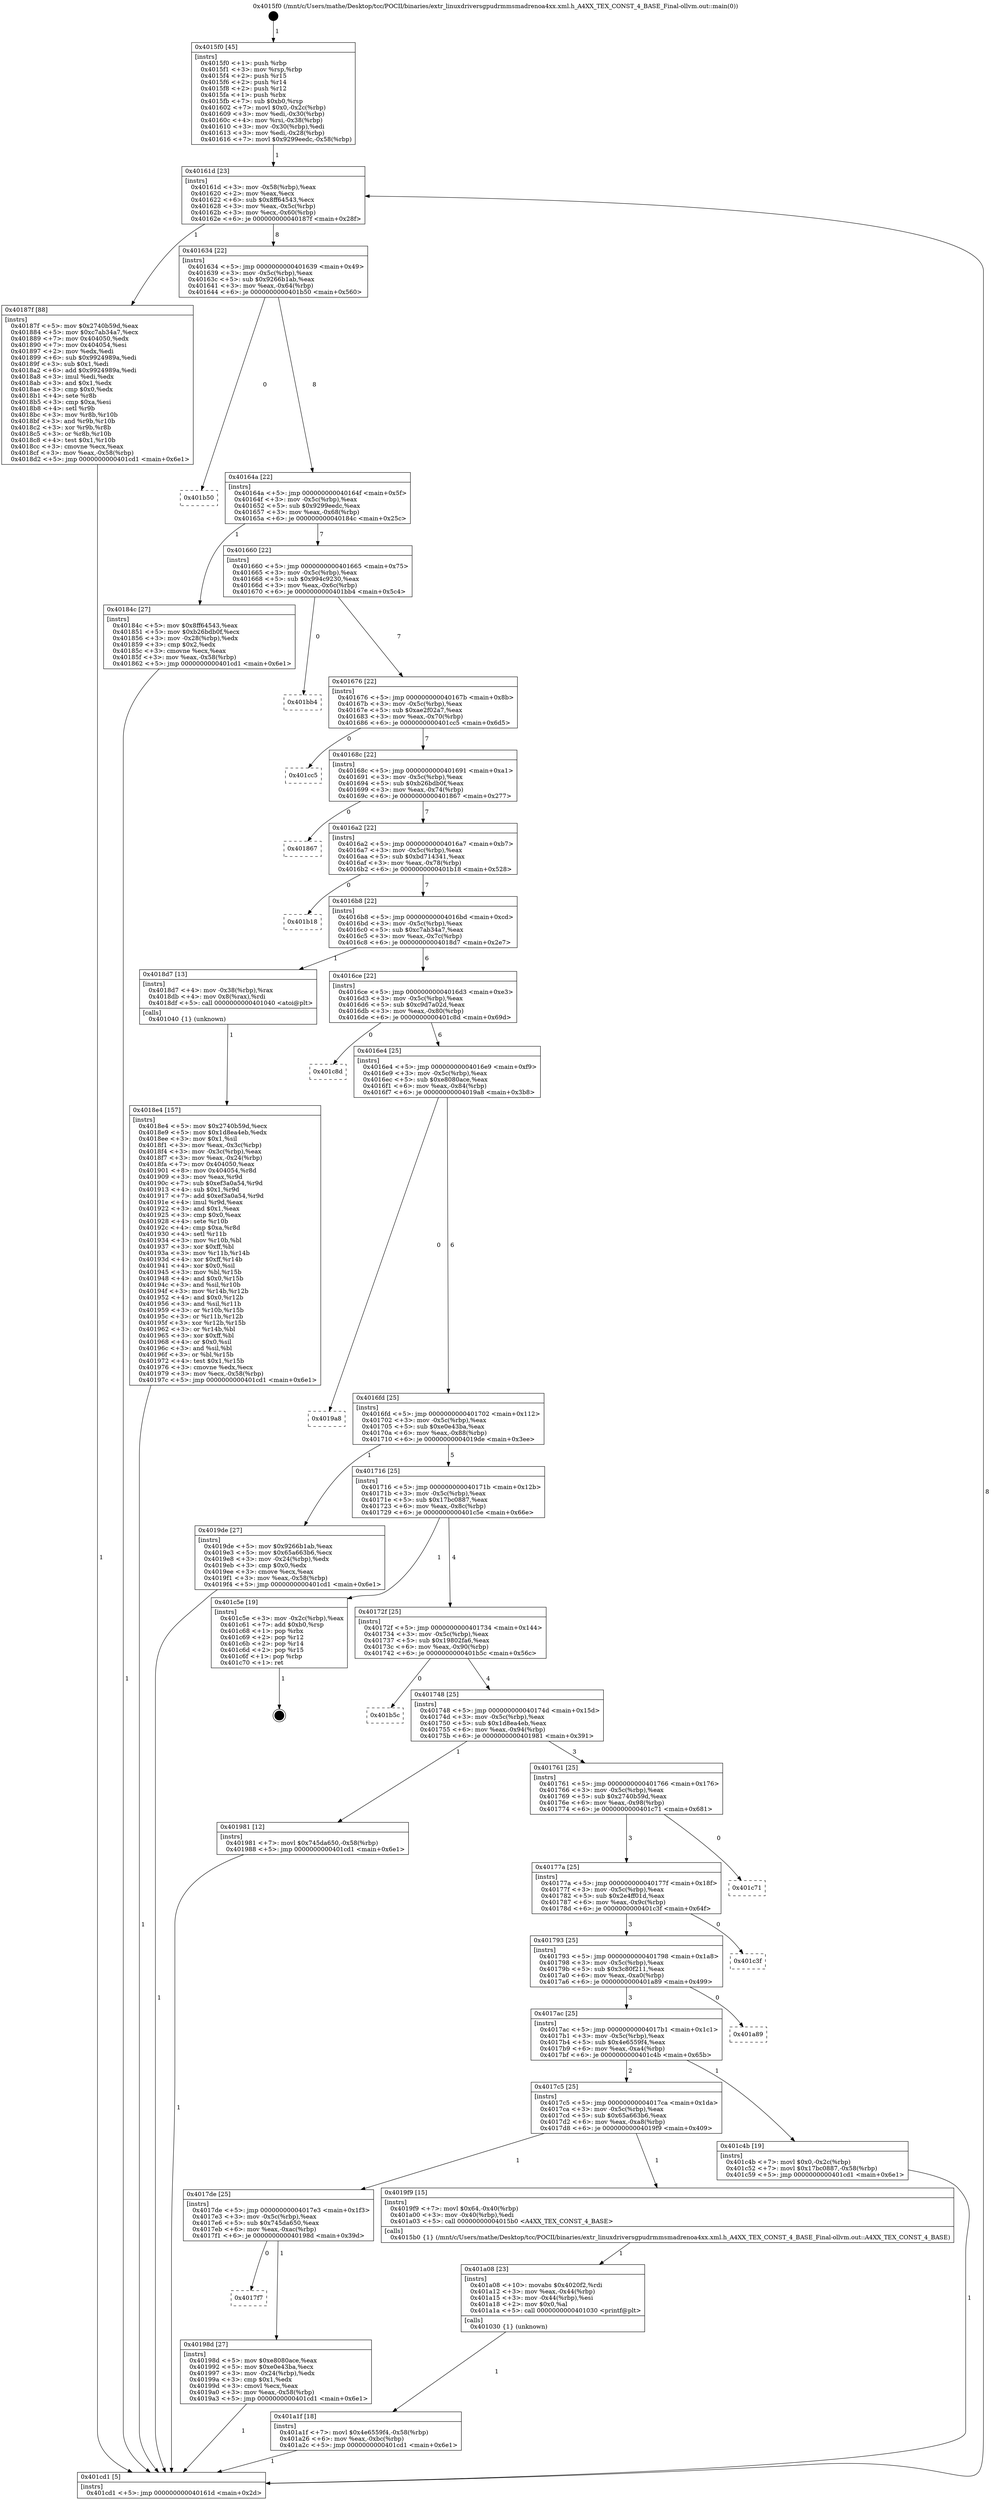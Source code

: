 digraph "0x4015f0" {
  label = "0x4015f0 (/mnt/c/Users/mathe/Desktop/tcc/POCII/binaries/extr_linuxdriversgpudrmmsmadrenoa4xx.xml.h_A4XX_TEX_CONST_4_BASE_Final-ollvm.out::main(0))"
  labelloc = "t"
  node[shape=record]

  Entry [label="",width=0.3,height=0.3,shape=circle,fillcolor=black,style=filled]
  "0x40161d" [label="{
     0x40161d [23]\l
     | [instrs]\l
     &nbsp;&nbsp;0x40161d \<+3\>: mov -0x58(%rbp),%eax\l
     &nbsp;&nbsp;0x401620 \<+2\>: mov %eax,%ecx\l
     &nbsp;&nbsp;0x401622 \<+6\>: sub $0x8ff64543,%ecx\l
     &nbsp;&nbsp;0x401628 \<+3\>: mov %eax,-0x5c(%rbp)\l
     &nbsp;&nbsp;0x40162b \<+3\>: mov %ecx,-0x60(%rbp)\l
     &nbsp;&nbsp;0x40162e \<+6\>: je 000000000040187f \<main+0x28f\>\l
  }"]
  "0x40187f" [label="{
     0x40187f [88]\l
     | [instrs]\l
     &nbsp;&nbsp;0x40187f \<+5\>: mov $0x2740b59d,%eax\l
     &nbsp;&nbsp;0x401884 \<+5\>: mov $0xc7ab34a7,%ecx\l
     &nbsp;&nbsp;0x401889 \<+7\>: mov 0x404050,%edx\l
     &nbsp;&nbsp;0x401890 \<+7\>: mov 0x404054,%esi\l
     &nbsp;&nbsp;0x401897 \<+2\>: mov %edx,%edi\l
     &nbsp;&nbsp;0x401899 \<+6\>: sub $0x9924989a,%edi\l
     &nbsp;&nbsp;0x40189f \<+3\>: sub $0x1,%edi\l
     &nbsp;&nbsp;0x4018a2 \<+6\>: add $0x9924989a,%edi\l
     &nbsp;&nbsp;0x4018a8 \<+3\>: imul %edi,%edx\l
     &nbsp;&nbsp;0x4018ab \<+3\>: and $0x1,%edx\l
     &nbsp;&nbsp;0x4018ae \<+3\>: cmp $0x0,%edx\l
     &nbsp;&nbsp;0x4018b1 \<+4\>: sete %r8b\l
     &nbsp;&nbsp;0x4018b5 \<+3\>: cmp $0xa,%esi\l
     &nbsp;&nbsp;0x4018b8 \<+4\>: setl %r9b\l
     &nbsp;&nbsp;0x4018bc \<+3\>: mov %r8b,%r10b\l
     &nbsp;&nbsp;0x4018bf \<+3\>: and %r9b,%r10b\l
     &nbsp;&nbsp;0x4018c2 \<+3\>: xor %r9b,%r8b\l
     &nbsp;&nbsp;0x4018c5 \<+3\>: or %r8b,%r10b\l
     &nbsp;&nbsp;0x4018c8 \<+4\>: test $0x1,%r10b\l
     &nbsp;&nbsp;0x4018cc \<+3\>: cmovne %ecx,%eax\l
     &nbsp;&nbsp;0x4018cf \<+3\>: mov %eax,-0x58(%rbp)\l
     &nbsp;&nbsp;0x4018d2 \<+5\>: jmp 0000000000401cd1 \<main+0x6e1\>\l
  }"]
  "0x401634" [label="{
     0x401634 [22]\l
     | [instrs]\l
     &nbsp;&nbsp;0x401634 \<+5\>: jmp 0000000000401639 \<main+0x49\>\l
     &nbsp;&nbsp;0x401639 \<+3\>: mov -0x5c(%rbp),%eax\l
     &nbsp;&nbsp;0x40163c \<+5\>: sub $0x9266b1ab,%eax\l
     &nbsp;&nbsp;0x401641 \<+3\>: mov %eax,-0x64(%rbp)\l
     &nbsp;&nbsp;0x401644 \<+6\>: je 0000000000401b50 \<main+0x560\>\l
  }"]
  Exit [label="",width=0.3,height=0.3,shape=circle,fillcolor=black,style=filled,peripheries=2]
  "0x401b50" [label="{
     0x401b50\l
  }", style=dashed]
  "0x40164a" [label="{
     0x40164a [22]\l
     | [instrs]\l
     &nbsp;&nbsp;0x40164a \<+5\>: jmp 000000000040164f \<main+0x5f\>\l
     &nbsp;&nbsp;0x40164f \<+3\>: mov -0x5c(%rbp),%eax\l
     &nbsp;&nbsp;0x401652 \<+5\>: sub $0x9299eedc,%eax\l
     &nbsp;&nbsp;0x401657 \<+3\>: mov %eax,-0x68(%rbp)\l
     &nbsp;&nbsp;0x40165a \<+6\>: je 000000000040184c \<main+0x25c\>\l
  }"]
  "0x401a1f" [label="{
     0x401a1f [18]\l
     | [instrs]\l
     &nbsp;&nbsp;0x401a1f \<+7\>: movl $0x4e6559f4,-0x58(%rbp)\l
     &nbsp;&nbsp;0x401a26 \<+6\>: mov %eax,-0xbc(%rbp)\l
     &nbsp;&nbsp;0x401a2c \<+5\>: jmp 0000000000401cd1 \<main+0x6e1\>\l
  }"]
  "0x40184c" [label="{
     0x40184c [27]\l
     | [instrs]\l
     &nbsp;&nbsp;0x40184c \<+5\>: mov $0x8ff64543,%eax\l
     &nbsp;&nbsp;0x401851 \<+5\>: mov $0xb26bdb0f,%ecx\l
     &nbsp;&nbsp;0x401856 \<+3\>: mov -0x28(%rbp),%edx\l
     &nbsp;&nbsp;0x401859 \<+3\>: cmp $0x2,%edx\l
     &nbsp;&nbsp;0x40185c \<+3\>: cmovne %ecx,%eax\l
     &nbsp;&nbsp;0x40185f \<+3\>: mov %eax,-0x58(%rbp)\l
     &nbsp;&nbsp;0x401862 \<+5\>: jmp 0000000000401cd1 \<main+0x6e1\>\l
  }"]
  "0x401660" [label="{
     0x401660 [22]\l
     | [instrs]\l
     &nbsp;&nbsp;0x401660 \<+5\>: jmp 0000000000401665 \<main+0x75\>\l
     &nbsp;&nbsp;0x401665 \<+3\>: mov -0x5c(%rbp),%eax\l
     &nbsp;&nbsp;0x401668 \<+5\>: sub $0x994c9230,%eax\l
     &nbsp;&nbsp;0x40166d \<+3\>: mov %eax,-0x6c(%rbp)\l
     &nbsp;&nbsp;0x401670 \<+6\>: je 0000000000401bb4 \<main+0x5c4\>\l
  }"]
  "0x401cd1" [label="{
     0x401cd1 [5]\l
     | [instrs]\l
     &nbsp;&nbsp;0x401cd1 \<+5\>: jmp 000000000040161d \<main+0x2d\>\l
  }"]
  "0x4015f0" [label="{
     0x4015f0 [45]\l
     | [instrs]\l
     &nbsp;&nbsp;0x4015f0 \<+1\>: push %rbp\l
     &nbsp;&nbsp;0x4015f1 \<+3\>: mov %rsp,%rbp\l
     &nbsp;&nbsp;0x4015f4 \<+2\>: push %r15\l
     &nbsp;&nbsp;0x4015f6 \<+2\>: push %r14\l
     &nbsp;&nbsp;0x4015f8 \<+2\>: push %r12\l
     &nbsp;&nbsp;0x4015fa \<+1\>: push %rbx\l
     &nbsp;&nbsp;0x4015fb \<+7\>: sub $0xb0,%rsp\l
     &nbsp;&nbsp;0x401602 \<+7\>: movl $0x0,-0x2c(%rbp)\l
     &nbsp;&nbsp;0x401609 \<+3\>: mov %edi,-0x30(%rbp)\l
     &nbsp;&nbsp;0x40160c \<+4\>: mov %rsi,-0x38(%rbp)\l
     &nbsp;&nbsp;0x401610 \<+3\>: mov -0x30(%rbp),%edi\l
     &nbsp;&nbsp;0x401613 \<+3\>: mov %edi,-0x28(%rbp)\l
     &nbsp;&nbsp;0x401616 \<+7\>: movl $0x9299eedc,-0x58(%rbp)\l
  }"]
  "0x401a08" [label="{
     0x401a08 [23]\l
     | [instrs]\l
     &nbsp;&nbsp;0x401a08 \<+10\>: movabs $0x4020f2,%rdi\l
     &nbsp;&nbsp;0x401a12 \<+3\>: mov %eax,-0x44(%rbp)\l
     &nbsp;&nbsp;0x401a15 \<+3\>: mov -0x44(%rbp),%esi\l
     &nbsp;&nbsp;0x401a18 \<+2\>: mov $0x0,%al\l
     &nbsp;&nbsp;0x401a1a \<+5\>: call 0000000000401030 \<printf@plt\>\l
     | [calls]\l
     &nbsp;&nbsp;0x401030 \{1\} (unknown)\l
  }"]
  "0x401bb4" [label="{
     0x401bb4\l
  }", style=dashed]
  "0x401676" [label="{
     0x401676 [22]\l
     | [instrs]\l
     &nbsp;&nbsp;0x401676 \<+5\>: jmp 000000000040167b \<main+0x8b\>\l
     &nbsp;&nbsp;0x40167b \<+3\>: mov -0x5c(%rbp),%eax\l
     &nbsp;&nbsp;0x40167e \<+5\>: sub $0xae2f02a7,%eax\l
     &nbsp;&nbsp;0x401683 \<+3\>: mov %eax,-0x70(%rbp)\l
     &nbsp;&nbsp;0x401686 \<+6\>: je 0000000000401cc5 \<main+0x6d5\>\l
  }"]
  "0x4017f7" [label="{
     0x4017f7\l
  }", style=dashed]
  "0x401cc5" [label="{
     0x401cc5\l
  }", style=dashed]
  "0x40168c" [label="{
     0x40168c [22]\l
     | [instrs]\l
     &nbsp;&nbsp;0x40168c \<+5\>: jmp 0000000000401691 \<main+0xa1\>\l
     &nbsp;&nbsp;0x401691 \<+3\>: mov -0x5c(%rbp),%eax\l
     &nbsp;&nbsp;0x401694 \<+5\>: sub $0xb26bdb0f,%eax\l
     &nbsp;&nbsp;0x401699 \<+3\>: mov %eax,-0x74(%rbp)\l
     &nbsp;&nbsp;0x40169c \<+6\>: je 0000000000401867 \<main+0x277\>\l
  }"]
  "0x40198d" [label="{
     0x40198d [27]\l
     | [instrs]\l
     &nbsp;&nbsp;0x40198d \<+5\>: mov $0xe8080ace,%eax\l
     &nbsp;&nbsp;0x401992 \<+5\>: mov $0xe0e43ba,%ecx\l
     &nbsp;&nbsp;0x401997 \<+3\>: mov -0x24(%rbp),%edx\l
     &nbsp;&nbsp;0x40199a \<+3\>: cmp $0x1,%edx\l
     &nbsp;&nbsp;0x40199d \<+3\>: cmovl %ecx,%eax\l
     &nbsp;&nbsp;0x4019a0 \<+3\>: mov %eax,-0x58(%rbp)\l
     &nbsp;&nbsp;0x4019a3 \<+5\>: jmp 0000000000401cd1 \<main+0x6e1\>\l
  }"]
  "0x401867" [label="{
     0x401867\l
  }", style=dashed]
  "0x4016a2" [label="{
     0x4016a2 [22]\l
     | [instrs]\l
     &nbsp;&nbsp;0x4016a2 \<+5\>: jmp 00000000004016a7 \<main+0xb7\>\l
     &nbsp;&nbsp;0x4016a7 \<+3\>: mov -0x5c(%rbp),%eax\l
     &nbsp;&nbsp;0x4016aa \<+5\>: sub $0xbd714341,%eax\l
     &nbsp;&nbsp;0x4016af \<+3\>: mov %eax,-0x78(%rbp)\l
     &nbsp;&nbsp;0x4016b2 \<+6\>: je 0000000000401b18 \<main+0x528\>\l
  }"]
  "0x4017de" [label="{
     0x4017de [25]\l
     | [instrs]\l
     &nbsp;&nbsp;0x4017de \<+5\>: jmp 00000000004017e3 \<main+0x1f3\>\l
     &nbsp;&nbsp;0x4017e3 \<+3\>: mov -0x5c(%rbp),%eax\l
     &nbsp;&nbsp;0x4017e6 \<+5\>: sub $0x745da650,%eax\l
     &nbsp;&nbsp;0x4017eb \<+6\>: mov %eax,-0xac(%rbp)\l
     &nbsp;&nbsp;0x4017f1 \<+6\>: je 000000000040198d \<main+0x39d\>\l
  }"]
  "0x401b18" [label="{
     0x401b18\l
  }", style=dashed]
  "0x4016b8" [label="{
     0x4016b8 [22]\l
     | [instrs]\l
     &nbsp;&nbsp;0x4016b8 \<+5\>: jmp 00000000004016bd \<main+0xcd\>\l
     &nbsp;&nbsp;0x4016bd \<+3\>: mov -0x5c(%rbp),%eax\l
     &nbsp;&nbsp;0x4016c0 \<+5\>: sub $0xc7ab34a7,%eax\l
     &nbsp;&nbsp;0x4016c5 \<+3\>: mov %eax,-0x7c(%rbp)\l
     &nbsp;&nbsp;0x4016c8 \<+6\>: je 00000000004018d7 \<main+0x2e7\>\l
  }"]
  "0x4019f9" [label="{
     0x4019f9 [15]\l
     | [instrs]\l
     &nbsp;&nbsp;0x4019f9 \<+7\>: movl $0x64,-0x40(%rbp)\l
     &nbsp;&nbsp;0x401a00 \<+3\>: mov -0x40(%rbp),%edi\l
     &nbsp;&nbsp;0x401a03 \<+5\>: call 00000000004015b0 \<A4XX_TEX_CONST_4_BASE\>\l
     | [calls]\l
     &nbsp;&nbsp;0x4015b0 \{1\} (/mnt/c/Users/mathe/Desktop/tcc/POCII/binaries/extr_linuxdriversgpudrmmsmadrenoa4xx.xml.h_A4XX_TEX_CONST_4_BASE_Final-ollvm.out::A4XX_TEX_CONST_4_BASE)\l
  }"]
  "0x4018d7" [label="{
     0x4018d7 [13]\l
     | [instrs]\l
     &nbsp;&nbsp;0x4018d7 \<+4\>: mov -0x38(%rbp),%rax\l
     &nbsp;&nbsp;0x4018db \<+4\>: mov 0x8(%rax),%rdi\l
     &nbsp;&nbsp;0x4018df \<+5\>: call 0000000000401040 \<atoi@plt\>\l
     | [calls]\l
     &nbsp;&nbsp;0x401040 \{1\} (unknown)\l
  }"]
  "0x4016ce" [label="{
     0x4016ce [22]\l
     | [instrs]\l
     &nbsp;&nbsp;0x4016ce \<+5\>: jmp 00000000004016d3 \<main+0xe3\>\l
     &nbsp;&nbsp;0x4016d3 \<+3\>: mov -0x5c(%rbp),%eax\l
     &nbsp;&nbsp;0x4016d6 \<+5\>: sub $0xc9d7a02d,%eax\l
     &nbsp;&nbsp;0x4016db \<+3\>: mov %eax,-0x80(%rbp)\l
     &nbsp;&nbsp;0x4016de \<+6\>: je 0000000000401c8d \<main+0x69d\>\l
  }"]
  "0x4018e4" [label="{
     0x4018e4 [157]\l
     | [instrs]\l
     &nbsp;&nbsp;0x4018e4 \<+5\>: mov $0x2740b59d,%ecx\l
     &nbsp;&nbsp;0x4018e9 \<+5\>: mov $0x1d8ea4eb,%edx\l
     &nbsp;&nbsp;0x4018ee \<+3\>: mov $0x1,%sil\l
     &nbsp;&nbsp;0x4018f1 \<+3\>: mov %eax,-0x3c(%rbp)\l
     &nbsp;&nbsp;0x4018f4 \<+3\>: mov -0x3c(%rbp),%eax\l
     &nbsp;&nbsp;0x4018f7 \<+3\>: mov %eax,-0x24(%rbp)\l
     &nbsp;&nbsp;0x4018fa \<+7\>: mov 0x404050,%eax\l
     &nbsp;&nbsp;0x401901 \<+8\>: mov 0x404054,%r8d\l
     &nbsp;&nbsp;0x401909 \<+3\>: mov %eax,%r9d\l
     &nbsp;&nbsp;0x40190c \<+7\>: sub $0xef3a0a54,%r9d\l
     &nbsp;&nbsp;0x401913 \<+4\>: sub $0x1,%r9d\l
     &nbsp;&nbsp;0x401917 \<+7\>: add $0xef3a0a54,%r9d\l
     &nbsp;&nbsp;0x40191e \<+4\>: imul %r9d,%eax\l
     &nbsp;&nbsp;0x401922 \<+3\>: and $0x1,%eax\l
     &nbsp;&nbsp;0x401925 \<+3\>: cmp $0x0,%eax\l
     &nbsp;&nbsp;0x401928 \<+4\>: sete %r10b\l
     &nbsp;&nbsp;0x40192c \<+4\>: cmp $0xa,%r8d\l
     &nbsp;&nbsp;0x401930 \<+4\>: setl %r11b\l
     &nbsp;&nbsp;0x401934 \<+3\>: mov %r10b,%bl\l
     &nbsp;&nbsp;0x401937 \<+3\>: xor $0xff,%bl\l
     &nbsp;&nbsp;0x40193a \<+3\>: mov %r11b,%r14b\l
     &nbsp;&nbsp;0x40193d \<+4\>: xor $0xff,%r14b\l
     &nbsp;&nbsp;0x401941 \<+4\>: xor $0x0,%sil\l
     &nbsp;&nbsp;0x401945 \<+3\>: mov %bl,%r15b\l
     &nbsp;&nbsp;0x401948 \<+4\>: and $0x0,%r15b\l
     &nbsp;&nbsp;0x40194c \<+3\>: and %sil,%r10b\l
     &nbsp;&nbsp;0x40194f \<+3\>: mov %r14b,%r12b\l
     &nbsp;&nbsp;0x401952 \<+4\>: and $0x0,%r12b\l
     &nbsp;&nbsp;0x401956 \<+3\>: and %sil,%r11b\l
     &nbsp;&nbsp;0x401959 \<+3\>: or %r10b,%r15b\l
     &nbsp;&nbsp;0x40195c \<+3\>: or %r11b,%r12b\l
     &nbsp;&nbsp;0x40195f \<+3\>: xor %r12b,%r15b\l
     &nbsp;&nbsp;0x401962 \<+3\>: or %r14b,%bl\l
     &nbsp;&nbsp;0x401965 \<+3\>: xor $0xff,%bl\l
     &nbsp;&nbsp;0x401968 \<+4\>: or $0x0,%sil\l
     &nbsp;&nbsp;0x40196c \<+3\>: and %sil,%bl\l
     &nbsp;&nbsp;0x40196f \<+3\>: or %bl,%r15b\l
     &nbsp;&nbsp;0x401972 \<+4\>: test $0x1,%r15b\l
     &nbsp;&nbsp;0x401976 \<+3\>: cmovne %edx,%ecx\l
     &nbsp;&nbsp;0x401979 \<+3\>: mov %ecx,-0x58(%rbp)\l
     &nbsp;&nbsp;0x40197c \<+5\>: jmp 0000000000401cd1 \<main+0x6e1\>\l
  }"]
  "0x4017c5" [label="{
     0x4017c5 [25]\l
     | [instrs]\l
     &nbsp;&nbsp;0x4017c5 \<+5\>: jmp 00000000004017ca \<main+0x1da\>\l
     &nbsp;&nbsp;0x4017ca \<+3\>: mov -0x5c(%rbp),%eax\l
     &nbsp;&nbsp;0x4017cd \<+5\>: sub $0x65a663b6,%eax\l
     &nbsp;&nbsp;0x4017d2 \<+6\>: mov %eax,-0xa8(%rbp)\l
     &nbsp;&nbsp;0x4017d8 \<+6\>: je 00000000004019f9 \<main+0x409\>\l
  }"]
  "0x401c8d" [label="{
     0x401c8d\l
  }", style=dashed]
  "0x4016e4" [label="{
     0x4016e4 [25]\l
     | [instrs]\l
     &nbsp;&nbsp;0x4016e4 \<+5\>: jmp 00000000004016e9 \<main+0xf9\>\l
     &nbsp;&nbsp;0x4016e9 \<+3\>: mov -0x5c(%rbp),%eax\l
     &nbsp;&nbsp;0x4016ec \<+5\>: sub $0xe8080ace,%eax\l
     &nbsp;&nbsp;0x4016f1 \<+6\>: mov %eax,-0x84(%rbp)\l
     &nbsp;&nbsp;0x4016f7 \<+6\>: je 00000000004019a8 \<main+0x3b8\>\l
  }"]
  "0x401c4b" [label="{
     0x401c4b [19]\l
     | [instrs]\l
     &nbsp;&nbsp;0x401c4b \<+7\>: movl $0x0,-0x2c(%rbp)\l
     &nbsp;&nbsp;0x401c52 \<+7\>: movl $0x17bc0887,-0x58(%rbp)\l
     &nbsp;&nbsp;0x401c59 \<+5\>: jmp 0000000000401cd1 \<main+0x6e1\>\l
  }"]
  "0x4019a8" [label="{
     0x4019a8\l
  }", style=dashed]
  "0x4016fd" [label="{
     0x4016fd [25]\l
     | [instrs]\l
     &nbsp;&nbsp;0x4016fd \<+5\>: jmp 0000000000401702 \<main+0x112\>\l
     &nbsp;&nbsp;0x401702 \<+3\>: mov -0x5c(%rbp),%eax\l
     &nbsp;&nbsp;0x401705 \<+5\>: sub $0xe0e43ba,%eax\l
     &nbsp;&nbsp;0x40170a \<+6\>: mov %eax,-0x88(%rbp)\l
     &nbsp;&nbsp;0x401710 \<+6\>: je 00000000004019de \<main+0x3ee\>\l
  }"]
  "0x4017ac" [label="{
     0x4017ac [25]\l
     | [instrs]\l
     &nbsp;&nbsp;0x4017ac \<+5\>: jmp 00000000004017b1 \<main+0x1c1\>\l
     &nbsp;&nbsp;0x4017b1 \<+3\>: mov -0x5c(%rbp),%eax\l
     &nbsp;&nbsp;0x4017b4 \<+5\>: sub $0x4e6559f4,%eax\l
     &nbsp;&nbsp;0x4017b9 \<+6\>: mov %eax,-0xa4(%rbp)\l
     &nbsp;&nbsp;0x4017bf \<+6\>: je 0000000000401c4b \<main+0x65b\>\l
  }"]
  "0x4019de" [label="{
     0x4019de [27]\l
     | [instrs]\l
     &nbsp;&nbsp;0x4019de \<+5\>: mov $0x9266b1ab,%eax\l
     &nbsp;&nbsp;0x4019e3 \<+5\>: mov $0x65a663b6,%ecx\l
     &nbsp;&nbsp;0x4019e8 \<+3\>: mov -0x24(%rbp),%edx\l
     &nbsp;&nbsp;0x4019eb \<+3\>: cmp $0x0,%edx\l
     &nbsp;&nbsp;0x4019ee \<+3\>: cmove %ecx,%eax\l
     &nbsp;&nbsp;0x4019f1 \<+3\>: mov %eax,-0x58(%rbp)\l
     &nbsp;&nbsp;0x4019f4 \<+5\>: jmp 0000000000401cd1 \<main+0x6e1\>\l
  }"]
  "0x401716" [label="{
     0x401716 [25]\l
     | [instrs]\l
     &nbsp;&nbsp;0x401716 \<+5\>: jmp 000000000040171b \<main+0x12b\>\l
     &nbsp;&nbsp;0x40171b \<+3\>: mov -0x5c(%rbp),%eax\l
     &nbsp;&nbsp;0x40171e \<+5\>: sub $0x17bc0887,%eax\l
     &nbsp;&nbsp;0x401723 \<+6\>: mov %eax,-0x8c(%rbp)\l
     &nbsp;&nbsp;0x401729 \<+6\>: je 0000000000401c5e \<main+0x66e\>\l
  }"]
  "0x401a89" [label="{
     0x401a89\l
  }", style=dashed]
  "0x401c5e" [label="{
     0x401c5e [19]\l
     | [instrs]\l
     &nbsp;&nbsp;0x401c5e \<+3\>: mov -0x2c(%rbp),%eax\l
     &nbsp;&nbsp;0x401c61 \<+7\>: add $0xb0,%rsp\l
     &nbsp;&nbsp;0x401c68 \<+1\>: pop %rbx\l
     &nbsp;&nbsp;0x401c69 \<+2\>: pop %r12\l
     &nbsp;&nbsp;0x401c6b \<+2\>: pop %r14\l
     &nbsp;&nbsp;0x401c6d \<+2\>: pop %r15\l
     &nbsp;&nbsp;0x401c6f \<+1\>: pop %rbp\l
     &nbsp;&nbsp;0x401c70 \<+1\>: ret\l
  }"]
  "0x40172f" [label="{
     0x40172f [25]\l
     | [instrs]\l
     &nbsp;&nbsp;0x40172f \<+5\>: jmp 0000000000401734 \<main+0x144\>\l
     &nbsp;&nbsp;0x401734 \<+3\>: mov -0x5c(%rbp),%eax\l
     &nbsp;&nbsp;0x401737 \<+5\>: sub $0x19802fa6,%eax\l
     &nbsp;&nbsp;0x40173c \<+6\>: mov %eax,-0x90(%rbp)\l
     &nbsp;&nbsp;0x401742 \<+6\>: je 0000000000401b5c \<main+0x56c\>\l
  }"]
  "0x401793" [label="{
     0x401793 [25]\l
     | [instrs]\l
     &nbsp;&nbsp;0x401793 \<+5\>: jmp 0000000000401798 \<main+0x1a8\>\l
     &nbsp;&nbsp;0x401798 \<+3\>: mov -0x5c(%rbp),%eax\l
     &nbsp;&nbsp;0x40179b \<+5\>: sub $0x3c80f211,%eax\l
     &nbsp;&nbsp;0x4017a0 \<+6\>: mov %eax,-0xa0(%rbp)\l
     &nbsp;&nbsp;0x4017a6 \<+6\>: je 0000000000401a89 \<main+0x499\>\l
  }"]
  "0x401b5c" [label="{
     0x401b5c\l
  }", style=dashed]
  "0x401748" [label="{
     0x401748 [25]\l
     | [instrs]\l
     &nbsp;&nbsp;0x401748 \<+5\>: jmp 000000000040174d \<main+0x15d\>\l
     &nbsp;&nbsp;0x40174d \<+3\>: mov -0x5c(%rbp),%eax\l
     &nbsp;&nbsp;0x401750 \<+5\>: sub $0x1d8ea4eb,%eax\l
     &nbsp;&nbsp;0x401755 \<+6\>: mov %eax,-0x94(%rbp)\l
     &nbsp;&nbsp;0x40175b \<+6\>: je 0000000000401981 \<main+0x391\>\l
  }"]
  "0x401c3f" [label="{
     0x401c3f\l
  }", style=dashed]
  "0x401981" [label="{
     0x401981 [12]\l
     | [instrs]\l
     &nbsp;&nbsp;0x401981 \<+7\>: movl $0x745da650,-0x58(%rbp)\l
     &nbsp;&nbsp;0x401988 \<+5\>: jmp 0000000000401cd1 \<main+0x6e1\>\l
  }"]
  "0x401761" [label="{
     0x401761 [25]\l
     | [instrs]\l
     &nbsp;&nbsp;0x401761 \<+5\>: jmp 0000000000401766 \<main+0x176\>\l
     &nbsp;&nbsp;0x401766 \<+3\>: mov -0x5c(%rbp),%eax\l
     &nbsp;&nbsp;0x401769 \<+5\>: sub $0x2740b59d,%eax\l
     &nbsp;&nbsp;0x40176e \<+6\>: mov %eax,-0x98(%rbp)\l
     &nbsp;&nbsp;0x401774 \<+6\>: je 0000000000401c71 \<main+0x681\>\l
  }"]
  "0x40177a" [label="{
     0x40177a [25]\l
     | [instrs]\l
     &nbsp;&nbsp;0x40177a \<+5\>: jmp 000000000040177f \<main+0x18f\>\l
     &nbsp;&nbsp;0x40177f \<+3\>: mov -0x5c(%rbp),%eax\l
     &nbsp;&nbsp;0x401782 \<+5\>: sub $0x2e4ff01d,%eax\l
     &nbsp;&nbsp;0x401787 \<+6\>: mov %eax,-0x9c(%rbp)\l
     &nbsp;&nbsp;0x40178d \<+6\>: je 0000000000401c3f \<main+0x64f\>\l
  }"]
  "0x401c71" [label="{
     0x401c71\l
  }", style=dashed]
  Entry -> "0x4015f0" [label=" 1"]
  "0x40161d" -> "0x40187f" [label=" 1"]
  "0x40161d" -> "0x401634" [label=" 8"]
  "0x401c5e" -> Exit [label=" 1"]
  "0x401634" -> "0x401b50" [label=" 0"]
  "0x401634" -> "0x40164a" [label=" 8"]
  "0x401c4b" -> "0x401cd1" [label=" 1"]
  "0x40164a" -> "0x40184c" [label=" 1"]
  "0x40164a" -> "0x401660" [label=" 7"]
  "0x40184c" -> "0x401cd1" [label=" 1"]
  "0x4015f0" -> "0x40161d" [label=" 1"]
  "0x401cd1" -> "0x40161d" [label=" 8"]
  "0x40187f" -> "0x401cd1" [label=" 1"]
  "0x401a1f" -> "0x401cd1" [label=" 1"]
  "0x401660" -> "0x401bb4" [label=" 0"]
  "0x401660" -> "0x401676" [label=" 7"]
  "0x401a08" -> "0x401a1f" [label=" 1"]
  "0x401676" -> "0x401cc5" [label=" 0"]
  "0x401676" -> "0x40168c" [label=" 7"]
  "0x4019f9" -> "0x401a08" [label=" 1"]
  "0x40168c" -> "0x401867" [label=" 0"]
  "0x40168c" -> "0x4016a2" [label=" 7"]
  "0x4019de" -> "0x401cd1" [label=" 1"]
  "0x4016a2" -> "0x401b18" [label=" 0"]
  "0x4016a2" -> "0x4016b8" [label=" 7"]
  "0x4017de" -> "0x4017f7" [label=" 0"]
  "0x4016b8" -> "0x4018d7" [label=" 1"]
  "0x4016b8" -> "0x4016ce" [label=" 6"]
  "0x4018d7" -> "0x4018e4" [label=" 1"]
  "0x4018e4" -> "0x401cd1" [label=" 1"]
  "0x4017de" -> "0x40198d" [label=" 1"]
  "0x4016ce" -> "0x401c8d" [label=" 0"]
  "0x4016ce" -> "0x4016e4" [label=" 6"]
  "0x4017c5" -> "0x4017de" [label=" 1"]
  "0x4016e4" -> "0x4019a8" [label=" 0"]
  "0x4016e4" -> "0x4016fd" [label=" 6"]
  "0x4017c5" -> "0x4019f9" [label=" 1"]
  "0x4016fd" -> "0x4019de" [label=" 1"]
  "0x4016fd" -> "0x401716" [label=" 5"]
  "0x4017ac" -> "0x4017c5" [label=" 2"]
  "0x401716" -> "0x401c5e" [label=" 1"]
  "0x401716" -> "0x40172f" [label=" 4"]
  "0x4017ac" -> "0x401c4b" [label=" 1"]
  "0x40172f" -> "0x401b5c" [label=" 0"]
  "0x40172f" -> "0x401748" [label=" 4"]
  "0x401793" -> "0x4017ac" [label=" 3"]
  "0x401748" -> "0x401981" [label=" 1"]
  "0x401748" -> "0x401761" [label=" 3"]
  "0x401981" -> "0x401cd1" [label=" 1"]
  "0x401793" -> "0x401a89" [label=" 0"]
  "0x401761" -> "0x401c71" [label=" 0"]
  "0x401761" -> "0x40177a" [label=" 3"]
  "0x40198d" -> "0x401cd1" [label=" 1"]
  "0x40177a" -> "0x401c3f" [label=" 0"]
  "0x40177a" -> "0x401793" [label=" 3"]
}
